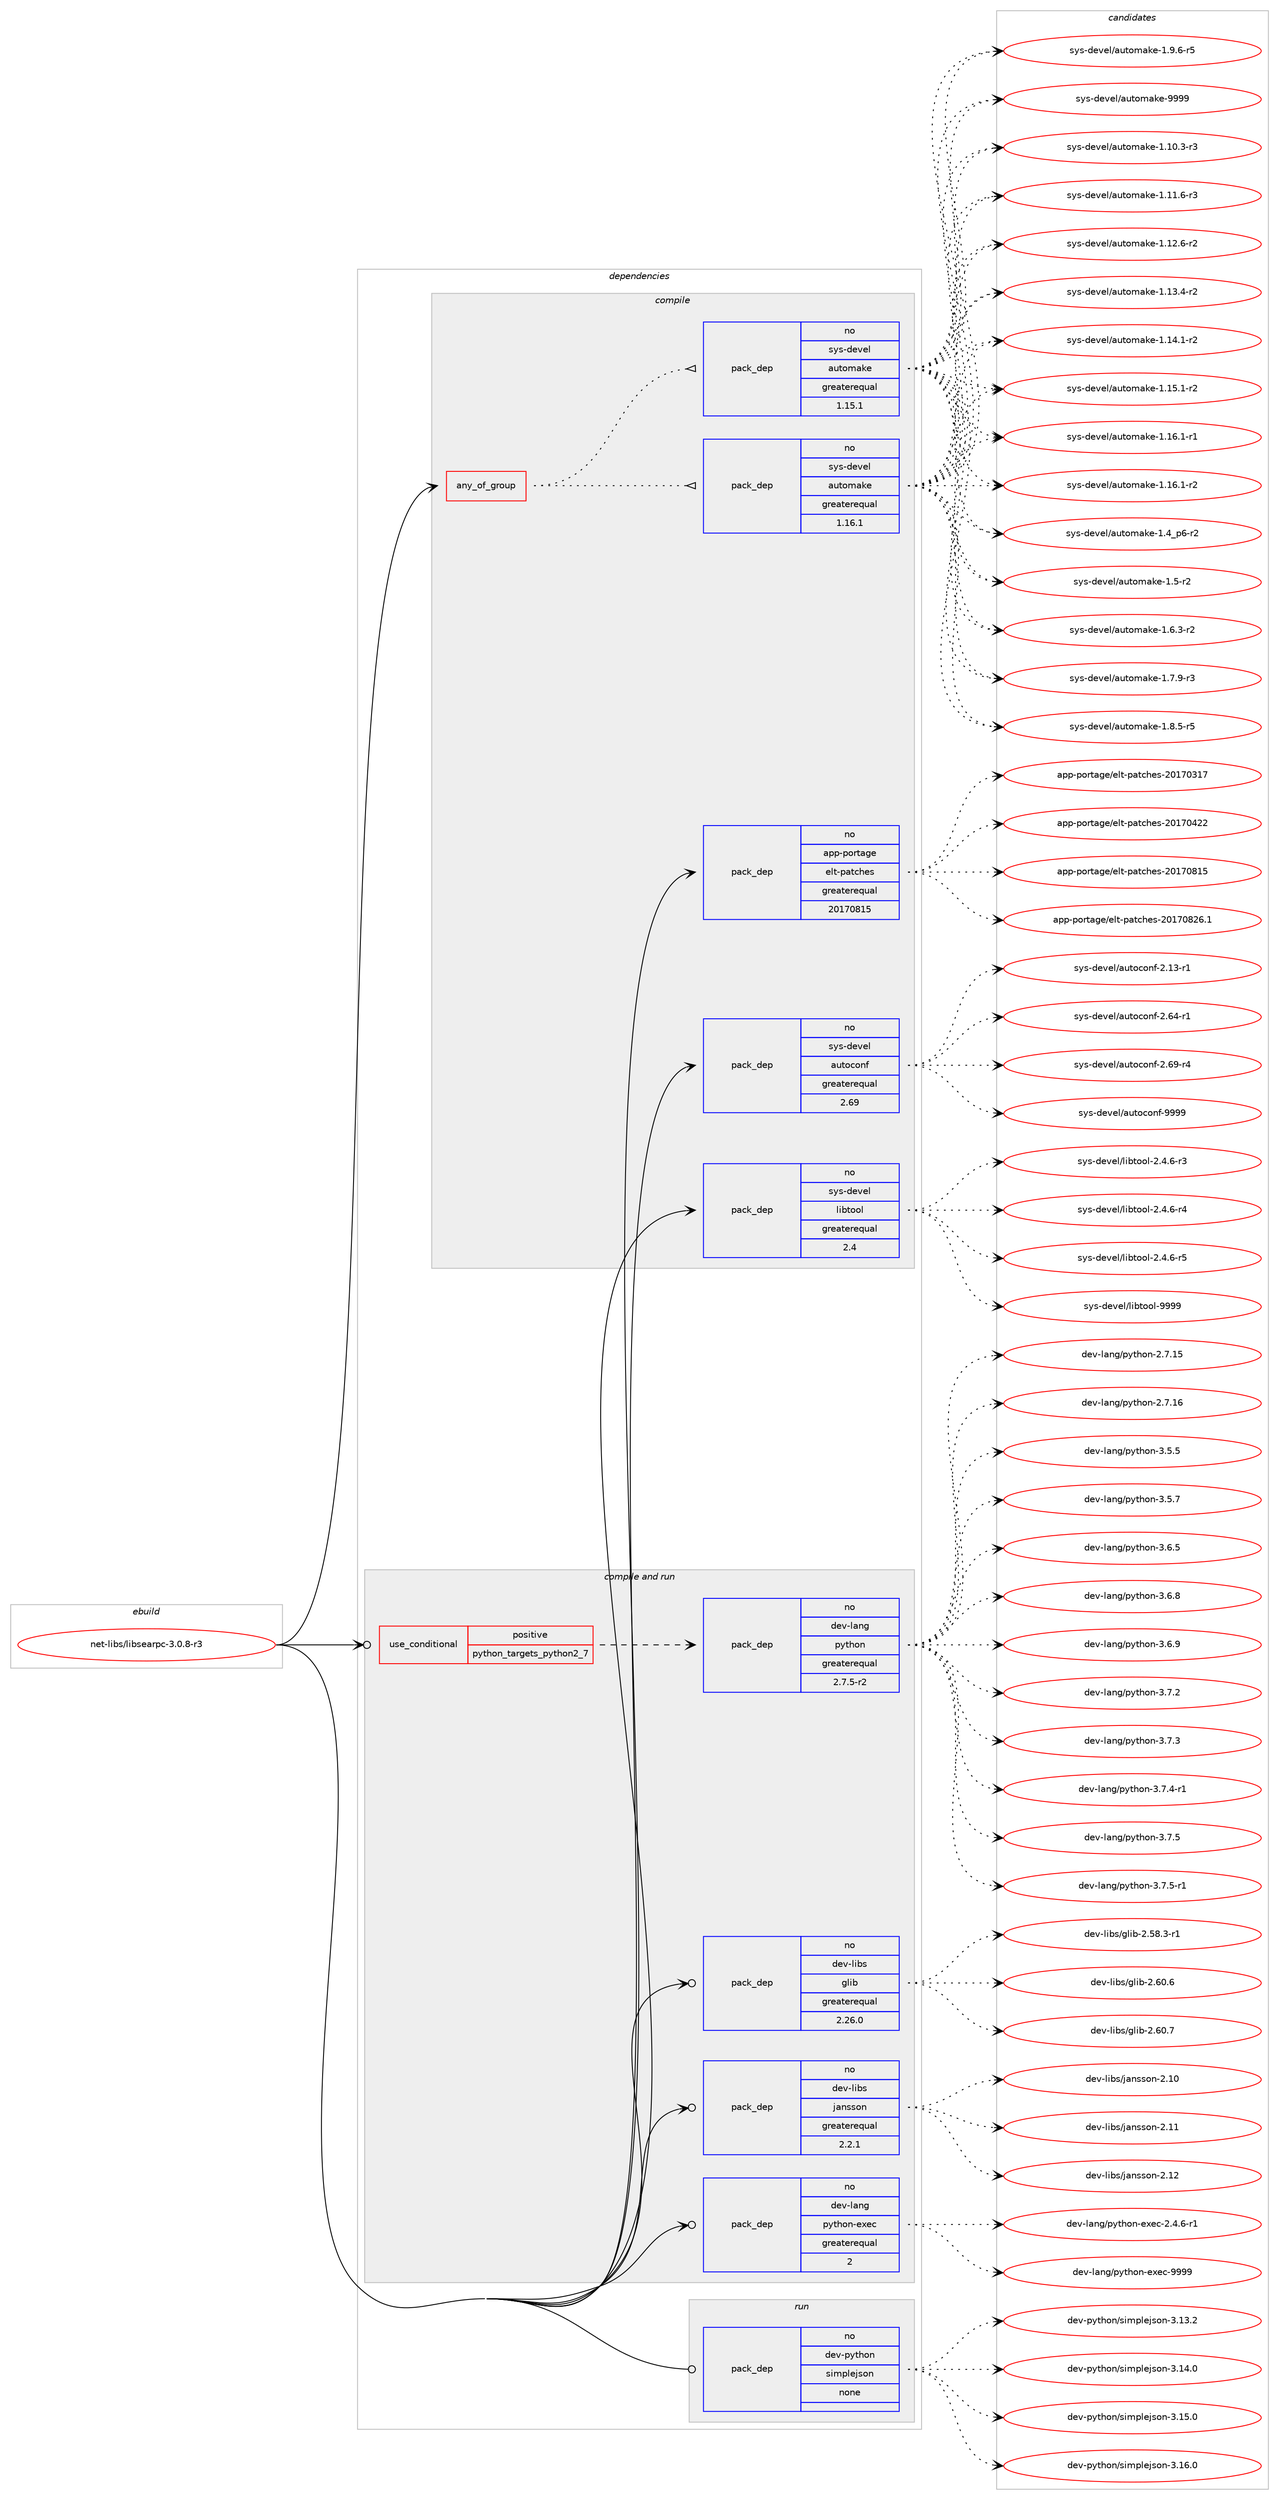 digraph prolog {

# *************
# Graph options
# *************

newrank=true;
concentrate=true;
compound=true;
graph [rankdir=LR,fontname=Helvetica,fontsize=10,ranksep=1.5];#, ranksep=2.5, nodesep=0.2];
edge  [arrowhead=vee];
node  [fontname=Helvetica,fontsize=10];

# **********
# The ebuild
# **********

subgraph cluster_leftcol {
color=gray;
rank=same;
label=<<i>ebuild</i>>;
id [label="net-libs/libsearpc-3.0.8-r3", color=red, width=4, href="../net-libs/libsearpc-3.0.8-r3.svg"];
}

# ****************
# The dependencies
# ****************

subgraph cluster_midcol {
color=gray;
label=<<i>dependencies</i>>;
subgraph cluster_compile {
fillcolor="#eeeeee";
style=filled;
label=<<i>compile</i>>;
subgraph any14039 {
dependency827270 [label=<<TABLE BORDER="0" CELLBORDER="1" CELLSPACING="0" CELLPADDING="4"><TR><TD CELLPADDING="10">any_of_group</TD></TR></TABLE>>, shape=none, color=red];subgraph pack611183 {
dependency827271 [label=<<TABLE BORDER="0" CELLBORDER="1" CELLSPACING="0" CELLPADDING="4" WIDTH="220"><TR><TD ROWSPAN="6" CELLPADDING="30">pack_dep</TD></TR><TR><TD WIDTH="110">no</TD></TR><TR><TD>sys-devel</TD></TR><TR><TD>automake</TD></TR><TR><TD>greaterequal</TD></TR><TR><TD>1.16.1</TD></TR></TABLE>>, shape=none, color=blue];
}
dependency827270:e -> dependency827271:w [weight=20,style="dotted",arrowhead="oinv"];
subgraph pack611184 {
dependency827272 [label=<<TABLE BORDER="0" CELLBORDER="1" CELLSPACING="0" CELLPADDING="4" WIDTH="220"><TR><TD ROWSPAN="6" CELLPADDING="30">pack_dep</TD></TR><TR><TD WIDTH="110">no</TD></TR><TR><TD>sys-devel</TD></TR><TR><TD>automake</TD></TR><TR><TD>greaterequal</TD></TR><TR><TD>1.15.1</TD></TR></TABLE>>, shape=none, color=blue];
}
dependency827270:e -> dependency827272:w [weight=20,style="dotted",arrowhead="oinv"];
}
id:e -> dependency827270:w [weight=20,style="solid",arrowhead="vee"];
subgraph pack611185 {
dependency827273 [label=<<TABLE BORDER="0" CELLBORDER="1" CELLSPACING="0" CELLPADDING="4" WIDTH="220"><TR><TD ROWSPAN="6" CELLPADDING="30">pack_dep</TD></TR><TR><TD WIDTH="110">no</TD></TR><TR><TD>app-portage</TD></TR><TR><TD>elt-patches</TD></TR><TR><TD>greaterequal</TD></TR><TR><TD>20170815</TD></TR></TABLE>>, shape=none, color=blue];
}
id:e -> dependency827273:w [weight=20,style="solid",arrowhead="vee"];
subgraph pack611186 {
dependency827274 [label=<<TABLE BORDER="0" CELLBORDER="1" CELLSPACING="0" CELLPADDING="4" WIDTH="220"><TR><TD ROWSPAN="6" CELLPADDING="30">pack_dep</TD></TR><TR><TD WIDTH="110">no</TD></TR><TR><TD>sys-devel</TD></TR><TR><TD>autoconf</TD></TR><TR><TD>greaterequal</TD></TR><TR><TD>2.69</TD></TR></TABLE>>, shape=none, color=blue];
}
id:e -> dependency827274:w [weight=20,style="solid",arrowhead="vee"];
subgraph pack611187 {
dependency827275 [label=<<TABLE BORDER="0" CELLBORDER="1" CELLSPACING="0" CELLPADDING="4" WIDTH="220"><TR><TD ROWSPAN="6" CELLPADDING="30">pack_dep</TD></TR><TR><TD WIDTH="110">no</TD></TR><TR><TD>sys-devel</TD></TR><TR><TD>libtool</TD></TR><TR><TD>greaterequal</TD></TR><TR><TD>2.4</TD></TR></TABLE>>, shape=none, color=blue];
}
id:e -> dependency827275:w [weight=20,style="solid",arrowhead="vee"];
}
subgraph cluster_compileandrun {
fillcolor="#eeeeee";
style=filled;
label=<<i>compile and run</i>>;
subgraph cond201591 {
dependency827276 [label=<<TABLE BORDER="0" CELLBORDER="1" CELLSPACING="0" CELLPADDING="4"><TR><TD ROWSPAN="3" CELLPADDING="10">use_conditional</TD></TR><TR><TD>positive</TD></TR><TR><TD>python_targets_python2_7</TD></TR></TABLE>>, shape=none, color=red];
subgraph pack611188 {
dependency827277 [label=<<TABLE BORDER="0" CELLBORDER="1" CELLSPACING="0" CELLPADDING="4" WIDTH="220"><TR><TD ROWSPAN="6" CELLPADDING="30">pack_dep</TD></TR><TR><TD WIDTH="110">no</TD></TR><TR><TD>dev-lang</TD></TR><TR><TD>python</TD></TR><TR><TD>greaterequal</TD></TR><TR><TD>2.7.5-r2</TD></TR></TABLE>>, shape=none, color=blue];
}
dependency827276:e -> dependency827277:w [weight=20,style="dashed",arrowhead="vee"];
}
id:e -> dependency827276:w [weight=20,style="solid",arrowhead="odotvee"];
subgraph pack611189 {
dependency827278 [label=<<TABLE BORDER="0" CELLBORDER="1" CELLSPACING="0" CELLPADDING="4" WIDTH="220"><TR><TD ROWSPAN="6" CELLPADDING="30">pack_dep</TD></TR><TR><TD WIDTH="110">no</TD></TR><TR><TD>dev-lang</TD></TR><TR><TD>python-exec</TD></TR><TR><TD>greaterequal</TD></TR><TR><TD>2</TD></TR></TABLE>>, shape=none, color=blue];
}
id:e -> dependency827278:w [weight=20,style="solid",arrowhead="odotvee"];
subgraph pack611190 {
dependency827279 [label=<<TABLE BORDER="0" CELLBORDER="1" CELLSPACING="0" CELLPADDING="4" WIDTH="220"><TR><TD ROWSPAN="6" CELLPADDING="30">pack_dep</TD></TR><TR><TD WIDTH="110">no</TD></TR><TR><TD>dev-libs</TD></TR><TR><TD>glib</TD></TR><TR><TD>greaterequal</TD></TR><TR><TD>2.26.0</TD></TR></TABLE>>, shape=none, color=blue];
}
id:e -> dependency827279:w [weight=20,style="solid",arrowhead="odotvee"];
subgraph pack611191 {
dependency827280 [label=<<TABLE BORDER="0" CELLBORDER="1" CELLSPACING="0" CELLPADDING="4" WIDTH="220"><TR><TD ROWSPAN="6" CELLPADDING="30">pack_dep</TD></TR><TR><TD WIDTH="110">no</TD></TR><TR><TD>dev-libs</TD></TR><TR><TD>jansson</TD></TR><TR><TD>greaterequal</TD></TR><TR><TD>2.2.1</TD></TR></TABLE>>, shape=none, color=blue];
}
id:e -> dependency827280:w [weight=20,style="solid",arrowhead="odotvee"];
}
subgraph cluster_run {
fillcolor="#eeeeee";
style=filled;
label=<<i>run</i>>;
subgraph pack611192 {
dependency827281 [label=<<TABLE BORDER="0" CELLBORDER="1" CELLSPACING="0" CELLPADDING="4" WIDTH="220"><TR><TD ROWSPAN="6" CELLPADDING="30">pack_dep</TD></TR><TR><TD WIDTH="110">no</TD></TR><TR><TD>dev-python</TD></TR><TR><TD>simplejson</TD></TR><TR><TD>none</TD></TR><TR><TD></TD></TR></TABLE>>, shape=none, color=blue];
}
id:e -> dependency827281:w [weight=20,style="solid",arrowhead="odot"];
}
}

# **************
# The candidates
# **************

subgraph cluster_choices {
rank=same;
color=gray;
label=<<i>candidates</i>>;

subgraph choice611183 {
color=black;
nodesep=1;
choice11512111545100101118101108479711711611110997107101454946494846514511451 [label="sys-devel/automake-1.10.3-r3", color=red, width=4,href="../sys-devel/automake-1.10.3-r3.svg"];
choice11512111545100101118101108479711711611110997107101454946494946544511451 [label="sys-devel/automake-1.11.6-r3", color=red, width=4,href="../sys-devel/automake-1.11.6-r3.svg"];
choice11512111545100101118101108479711711611110997107101454946495046544511450 [label="sys-devel/automake-1.12.6-r2", color=red, width=4,href="../sys-devel/automake-1.12.6-r2.svg"];
choice11512111545100101118101108479711711611110997107101454946495146524511450 [label="sys-devel/automake-1.13.4-r2", color=red, width=4,href="../sys-devel/automake-1.13.4-r2.svg"];
choice11512111545100101118101108479711711611110997107101454946495246494511450 [label="sys-devel/automake-1.14.1-r2", color=red, width=4,href="../sys-devel/automake-1.14.1-r2.svg"];
choice11512111545100101118101108479711711611110997107101454946495346494511450 [label="sys-devel/automake-1.15.1-r2", color=red, width=4,href="../sys-devel/automake-1.15.1-r2.svg"];
choice11512111545100101118101108479711711611110997107101454946495446494511449 [label="sys-devel/automake-1.16.1-r1", color=red, width=4,href="../sys-devel/automake-1.16.1-r1.svg"];
choice11512111545100101118101108479711711611110997107101454946495446494511450 [label="sys-devel/automake-1.16.1-r2", color=red, width=4,href="../sys-devel/automake-1.16.1-r2.svg"];
choice115121115451001011181011084797117116111109971071014549465295112544511450 [label="sys-devel/automake-1.4_p6-r2", color=red, width=4,href="../sys-devel/automake-1.4_p6-r2.svg"];
choice11512111545100101118101108479711711611110997107101454946534511450 [label="sys-devel/automake-1.5-r2", color=red, width=4,href="../sys-devel/automake-1.5-r2.svg"];
choice115121115451001011181011084797117116111109971071014549465446514511450 [label="sys-devel/automake-1.6.3-r2", color=red, width=4,href="../sys-devel/automake-1.6.3-r2.svg"];
choice115121115451001011181011084797117116111109971071014549465546574511451 [label="sys-devel/automake-1.7.9-r3", color=red, width=4,href="../sys-devel/automake-1.7.9-r3.svg"];
choice115121115451001011181011084797117116111109971071014549465646534511453 [label="sys-devel/automake-1.8.5-r5", color=red, width=4,href="../sys-devel/automake-1.8.5-r5.svg"];
choice115121115451001011181011084797117116111109971071014549465746544511453 [label="sys-devel/automake-1.9.6-r5", color=red, width=4,href="../sys-devel/automake-1.9.6-r5.svg"];
choice115121115451001011181011084797117116111109971071014557575757 [label="sys-devel/automake-9999", color=red, width=4,href="../sys-devel/automake-9999.svg"];
dependency827271:e -> choice11512111545100101118101108479711711611110997107101454946494846514511451:w [style=dotted,weight="100"];
dependency827271:e -> choice11512111545100101118101108479711711611110997107101454946494946544511451:w [style=dotted,weight="100"];
dependency827271:e -> choice11512111545100101118101108479711711611110997107101454946495046544511450:w [style=dotted,weight="100"];
dependency827271:e -> choice11512111545100101118101108479711711611110997107101454946495146524511450:w [style=dotted,weight="100"];
dependency827271:e -> choice11512111545100101118101108479711711611110997107101454946495246494511450:w [style=dotted,weight="100"];
dependency827271:e -> choice11512111545100101118101108479711711611110997107101454946495346494511450:w [style=dotted,weight="100"];
dependency827271:e -> choice11512111545100101118101108479711711611110997107101454946495446494511449:w [style=dotted,weight="100"];
dependency827271:e -> choice11512111545100101118101108479711711611110997107101454946495446494511450:w [style=dotted,weight="100"];
dependency827271:e -> choice115121115451001011181011084797117116111109971071014549465295112544511450:w [style=dotted,weight="100"];
dependency827271:e -> choice11512111545100101118101108479711711611110997107101454946534511450:w [style=dotted,weight="100"];
dependency827271:e -> choice115121115451001011181011084797117116111109971071014549465446514511450:w [style=dotted,weight="100"];
dependency827271:e -> choice115121115451001011181011084797117116111109971071014549465546574511451:w [style=dotted,weight="100"];
dependency827271:e -> choice115121115451001011181011084797117116111109971071014549465646534511453:w [style=dotted,weight="100"];
dependency827271:e -> choice115121115451001011181011084797117116111109971071014549465746544511453:w [style=dotted,weight="100"];
dependency827271:e -> choice115121115451001011181011084797117116111109971071014557575757:w [style=dotted,weight="100"];
}
subgraph choice611184 {
color=black;
nodesep=1;
choice11512111545100101118101108479711711611110997107101454946494846514511451 [label="sys-devel/automake-1.10.3-r3", color=red, width=4,href="../sys-devel/automake-1.10.3-r3.svg"];
choice11512111545100101118101108479711711611110997107101454946494946544511451 [label="sys-devel/automake-1.11.6-r3", color=red, width=4,href="../sys-devel/automake-1.11.6-r3.svg"];
choice11512111545100101118101108479711711611110997107101454946495046544511450 [label="sys-devel/automake-1.12.6-r2", color=red, width=4,href="../sys-devel/automake-1.12.6-r2.svg"];
choice11512111545100101118101108479711711611110997107101454946495146524511450 [label="sys-devel/automake-1.13.4-r2", color=red, width=4,href="../sys-devel/automake-1.13.4-r2.svg"];
choice11512111545100101118101108479711711611110997107101454946495246494511450 [label="sys-devel/automake-1.14.1-r2", color=red, width=4,href="../sys-devel/automake-1.14.1-r2.svg"];
choice11512111545100101118101108479711711611110997107101454946495346494511450 [label="sys-devel/automake-1.15.1-r2", color=red, width=4,href="../sys-devel/automake-1.15.1-r2.svg"];
choice11512111545100101118101108479711711611110997107101454946495446494511449 [label="sys-devel/automake-1.16.1-r1", color=red, width=4,href="../sys-devel/automake-1.16.1-r1.svg"];
choice11512111545100101118101108479711711611110997107101454946495446494511450 [label="sys-devel/automake-1.16.1-r2", color=red, width=4,href="../sys-devel/automake-1.16.1-r2.svg"];
choice115121115451001011181011084797117116111109971071014549465295112544511450 [label="sys-devel/automake-1.4_p6-r2", color=red, width=4,href="../sys-devel/automake-1.4_p6-r2.svg"];
choice11512111545100101118101108479711711611110997107101454946534511450 [label="sys-devel/automake-1.5-r2", color=red, width=4,href="../sys-devel/automake-1.5-r2.svg"];
choice115121115451001011181011084797117116111109971071014549465446514511450 [label="sys-devel/automake-1.6.3-r2", color=red, width=4,href="../sys-devel/automake-1.6.3-r2.svg"];
choice115121115451001011181011084797117116111109971071014549465546574511451 [label="sys-devel/automake-1.7.9-r3", color=red, width=4,href="../sys-devel/automake-1.7.9-r3.svg"];
choice115121115451001011181011084797117116111109971071014549465646534511453 [label="sys-devel/automake-1.8.5-r5", color=red, width=4,href="../sys-devel/automake-1.8.5-r5.svg"];
choice115121115451001011181011084797117116111109971071014549465746544511453 [label="sys-devel/automake-1.9.6-r5", color=red, width=4,href="../sys-devel/automake-1.9.6-r5.svg"];
choice115121115451001011181011084797117116111109971071014557575757 [label="sys-devel/automake-9999", color=red, width=4,href="../sys-devel/automake-9999.svg"];
dependency827272:e -> choice11512111545100101118101108479711711611110997107101454946494846514511451:w [style=dotted,weight="100"];
dependency827272:e -> choice11512111545100101118101108479711711611110997107101454946494946544511451:w [style=dotted,weight="100"];
dependency827272:e -> choice11512111545100101118101108479711711611110997107101454946495046544511450:w [style=dotted,weight="100"];
dependency827272:e -> choice11512111545100101118101108479711711611110997107101454946495146524511450:w [style=dotted,weight="100"];
dependency827272:e -> choice11512111545100101118101108479711711611110997107101454946495246494511450:w [style=dotted,weight="100"];
dependency827272:e -> choice11512111545100101118101108479711711611110997107101454946495346494511450:w [style=dotted,weight="100"];
dependency827272:e -> choice11512111545100101118101108479711711611110997107101454946495446494511449:w [style=dotted,weight="100"];
dependency827272:e -> choice11512111545100101118101108479711711611110997107101454946495446494511450:w [style=dotted,weight="100"];
dependency827272:e -> choice115121115451001011181011084797117116111109971071014549465295112544511450:w [style=dotted,weight="100"];
dependency827272:e -> choice11512111545100101118101108479711711611110997107101454946534511450:w [style=dotted,weight="100"];
dependency827272:e -> choice115121115451001011181011084797117116111109971071014549465446514511450:w [style=dotted,weight="100"];
dependency827272:e -> choice115121115451001011181011084797117116111109971071014549465546574511451:w [style=dotted,weight="100"];
dependency827272:e -> choice115121115451001011181011084797117116111109971071014549465646534511453:w [style=dotted,weight="100"];
dependency827272:e -> choice115121115451001011181011084797117116111109971071014549465746544511453:w [style=dotted,weight="100"];
dependency827272:e -> choice115121115451001011181011084797117116111109971071014557575757:w [style=dotted,weight="100"];
}
subgraph choice611185 {
color=black;
nodesep=1;
choice97112112451121111141169710310147101108116451129711699104101115455048495548514955 [label="app-portage/elt-patches-20170317", color=red, width=4,href="../app-portage/elt-patches-20170317.svg"];
choice97112112451121111141169710310147101108116451129711699104101115455048495548525050 [label="app-portage/elt-patches-20170422", color=red, width=4,href="../app-portage/elt-patches-20170422.svg"];
choice97112112451121111141169710310147101108116451129711699104101115455048495548564953 [label="app-portage/elt-patches-20170815", color=red, width=4,href="../app-portage/elt-patches-20170815.svg"];
choice971121124511211111411697103101471011081164511297116991041011154550484955485650544649 [label="app-portage/elt-patches-20170826.1", color=red, width=4,href="../app-portage/elt-patches-20170826.1.svg"];
dependency827273:e -> choice97112112451121111141169710310147101108116451129711699104101115455048495548514955:w [style=dotted,weight="100"];
dependency827273:e -> choice97112112451121111141169710310147101108116451129711699104101115455048495548525050:w [style=dotted,weight="100"];
dependency827273:e -> choice97112112451121111141169710310147101108116451129711699104101115455048495548564953:w [style=dotted,weight="100"];
dependency827273:e -> choice971121124511211111411697103101471011081164511297116991041011154550484955485650544649:w [style=dotted,weight="100"];
}
subgraph choice611186 {
color=black;
nodesep=1;
choice1151211154510010111810110847971171161119911111010245504649514511449 [label="sys-devel/autoconf-2.13-r1", color=red, width=4,href="../sys-devel/autoconf-2.13-r1.svg"];
choice1151211154510010111810110847971171161119911111010245504654524511449 [label="sys-devel/autoconf-2.64-r1", color=red, width=4,href="../sys-devel/autoconf-2.64-r1.svg"];
choice1151211154510010111810110847971171161119911111010245504654574511452 [label="sys-devel/autoconf-2.69-r4", color=red, width=4,href="../sys-devel/autoconf-2.69-r4.svg"];
choice115121115451001011181011084797117116111991111101024557575757 [label="sys-devel/autoconf-9999", color=red, width=4,href="../sys-devel/autoconf-9999.svg"];
dependency827274:e -> choice1151211154510010111810110847971171161119911111010245504649514511449:w [style=dotted,weight="100"];
dependency827274:e -> choice1151211154510010111810110847971171161119911111010245504654524511449:w [style=dotted,weight="100"];
dependency827274:e -> choice1151211154510010111810110847971171161119911111010245504654574511452:w [style=dotted,weight="100"];
dependency827274:e -> choice115121115451001011181011084797117116111991111101024557575757:w [style=dotted,weight="100"];
}
subgraph choice611187 {
color=black;
nodesep=1;
choice1151211154510010111810110847108105981161111111084550465246544511451 [label="sys-devel/libtool-2.4.6-r3", color=red, width=4,href="../sys-devel/libtool-2.4.6-r3.svg"];
choice1151211154510010111810110847108105981161111111084550465246544511452 [label="sys-devel/libtool-2.4.6-r4", color=red, width=4,href="../sys-devel/libtool-2.4.6-r4.svg"];
choice1151211154510010111810110847108105981161111111084550465246544511453 [label="sys-devel/libtool-2.4.6-r5", color=red, width=4,href="../sys-devel/libtool-2.4.6-r5.svg"];
choice1151211154510010111810110847108105981161111111084557575757 [label="sys-devel/libtool-9999", color=red, width=4,href="../sys-devel/libtool-9999.svg"];
dependency827275:e -> choice1151211154510010111810110847108105981161111111084550465246544511451:w [style=dotted,weight="100"];
dependency827275:e -> choice1151211154510010111810110847108105981161111111084550465246544511452:w [style=dotted,weight="100"];
dependency827275:e -> choice1151211154510010111810110847108105981161111111084550465246544511453:w [style=dotted,weight="100"];
dependency827275:e -> choice1151211154510010111810110847108105981161111111084557575757:w [style=dotted,weight="100"];
}
subgraph choice611188 {
color=black;
nodesep=1;
choice10010111845108971101034711212111610411111045504655464953 [label="dev-lang/python-2.7.15", color=red, width=4,href="../dev-lang/python-2.7.15.svg"];
choice10010111845108971101034711212111610411111045504655464954 [label="dev-lang/python-2.7.16", color=red, width=4,href="../dev-lang/python-2.7.16.svg"];
choice100101118451089711010347112121116104111110455146534653 [label="dev-lang/python-3.5.5", color=red, width=4,href="../dev-lang/python-3.5.5.svg"];
choice100101118451089711010347112121116104111110455146534655 [label="dev-lang/python-3.5.7", color=red, width=4,href="../dev-lang/python-3.5.7.svg"];
choice100101118451089711010347112121116104111110455146544653 [label="dev-lang/python-3.6.5", color=red, width=4,href="../dev-lang/python-3.6.5.svg"];
choice100101118451089711010347112121116104111110455146544656 [label="dev-lang/python-3.6.8", color=red, width=4,href="../dev-lang/python-3.6.8.svg"];
choice100101118451089711010347112121116104111110455146544657 [label="dev-lang/python-3.6.9", color=red, width=4,href="../dev-lang/python-3.6.9.svg"];
choice100101118451089711010347112121116104111110455146554650 [label="dev-lang/python-3.7.2", color=red, width=4,href="../dev-lang/python-3.7.2.svg"];
choice100101118451089711010347112121116104111110455146554651 [label="dev-lang/python-3.7.3", color=red, width=4,href="../dev-lang/python-3.7.3.svg"];
choice1001011184510897110103471121211161041111104551465546524511449 [label="dev-lang/python-3.7.4-r1", color=red, width=4,href="../dev-lang/python-3.7.4-r1.svg"];
choice100101118451089711010347112121116104111110455146554653 [label="dev-lang/python-3.7.5", color=red, width=4,href="../dev-lang/python-3.7.5.svg"];
choice1001011184510897110103471121211161041111104551465546534511449 [label="dev-lang/python-3.7.5-r1", color=red, width=4,href="../dev-lang/python-3.7.5-r1.svg"];
dependency827277:e -> choice10010111845108971101034711212111610411111045504655464953:w [style=dotted,weight="100"];
dependency827277:e -> choice10010111845108971101034711212111610411111045504655464954:w [style=dotted,weight="100"];
dependency827277:e -> choice100101118451089711010347112121116104111110455146534653:w [style=dotted,weight="100"];
dependency827277:e -> choice100101118451089711010347112121116104111110455146534655:w [style=dotted,weight="100"];
dependency827277:e -> choice100101118451089711010347112121116104111110455146544653:w [style=dotted,weight="100"];
dependency827277:e -> choice100101118451089711010347112121116104111110455146544656:w [style=dotted,weight="100"];
dependency827277:e -> choice100101118451089711010347112121116104111110455146544657:w [style=dotted,weight="100"];
dependency827277:e -> choice100101118451089711010347112121116104111110455146554650:w [style=dotted,weight="100"];
dependency827277:e -> choice100101118451089711010347112121116104111110455146554651:w [style=dotted,weight="100"];
dependency827277:e -> choice1001011184510897110103471121211161041111104551465546524511449:w [style=dotted,weight="100"];
dependency827277:e -> choice100101118451089711010347112121116104111110455146554653:w [style=dotted,weight="100"];
dependency827277:e -> choice1001011184510897110103471121211161041111104551465546534511449:w [style=dotted,weight="100"];
}
subgraph choice611189 {
color=black;
nodesep=1;
choice10010111845108971101034711212111610411111045101120101994550465246544511449 [label="dev-lang/python-exec-2.4.6-r1", color=red, width=4,href="../dev-lang/python-exec-2.4.6-r1.svg"];
choice10010111845108971101034711212111610411111045101120101994557575757 [label="dev-lang/python-exec-9999", color=red, width=4,href="../dev-lang/python-exec-9999.svg"];
dependency827278:e -> choice10010111845108971101034711212111610411111045101120101994550465246544511449:w [style=dotted,weight="100"];
dependency827278:e -> choice10010111845108971101034711212111610411111045101120101994557575757:w [style=dotted,weight="100"];
}
subgraph choice611190 {
color=black;
nodesep=1;
choice10010111845108105981154710310810598455046535646514511449 [label="dev-libs/glib-2.58.3-r1", color=red, width=4,href="../dev-libs/glib-2.58.3-r1.svg"];
choice1001011184510810598115471031081059845504654484654 [label="dev-libs/glib-2.60.6", color=red, width=4,href="../dev-libs/glib-2.60.6.svg"];
choice1001011184510810598115471031081059845504654484655 [label="dev-libs/glib-2.60.7", color=red, width=4,href="../dev-libs/glib-2.60.7.svg"];
dependency827279:e -> choice10010111845108105981154710310810598455046535646514511449:w [style=dotted,weight="100"];
dependency827279:e -> choice1001011184510810598115471031081059845504654484654:w [style=dotted,weight="100"];
dependency827279:e -> choice1001011184510810598115471031081059845504654484655:w [style=dotted,weight="100"];
}
subgraph choice611191 {
color=black;
nodesep=1;
choice100101118451081059811547106971101151151111104550464948 [label="dev-libs/jansson-2.10", color=red, width=4,href="../dev-libs/jansson-2.10.svg"];
choice100101118451081059811547106971101151151111104550464949 [label="dev-libs/jansson-2.11", color=red, width=4,href="../dev-libs/jansson-2.11.svg"];
choice100101118451081059811547106971101151151111104550464950 [label="dev-libs/jansson-2.12", color=red, width=4,href="../dev-libs/jansson-2.12.svg"];
dependency827280:e -> choice100101118451081059811547106971101151151111104550464948:w [style=dotted,weight="100"];
dependency827280:e -> choice100101118451081059811547106971101151151111104550464949:w [style=dotted,weight="100"];
dependency827280:e -> choice100101118451081059811547106971101151151111104550464950:w [style=dotted,weight="100"];
}
subgraph choice611192 {
color=black;
nodesep=1;
choice100101118451121211161041111104711510510911210810110611511111045514649514650 [label="dev-python/simplejson-3.13.2", color=red, width=4,href="../dev-python/simplejson-3.13.2.svg"];
choice100101118451121211161041111104711510510911210810110611511111045514649524648 [label="dev-python/simplejson-3.14.0", color=red, width=4,href="../dev-python/simplejson-3.14.0.svg"];
choice100101118451121211161041111104711510510911210810110611511111045514649534648 [label="dev-python/simplejson-3.15.0", color=red, width=4,href="../dev-python/simplejson-3.15.0.svg"];
choice100101118451121211161041111104711510510911210810110611511111045514649544648 [label="dev-python/simplejson-3.16.0", color=red, width=4,href="../dev-python/simplejson-3.16.0.svg"];
dependency827281:e -> choice100101118451121211161041111104711510510911210810110611511111045514649514650:w [style=dotted,weight="100"];
dependency827281:e -> choice100101118451121211161041111104711510510911210810110611511111045514649524648:w [style=dotted,weight="100"];
dependency827281:e -> choice100101118451121211161041111104711510510911210810110611511111045514649534648:w [style=dotted,weight="100"];
dependency827281:e -> choice100101118451121211161041111104711510510911210810110611511111045514649544648:w [style=dotted,weight="100"];
}
}

}
